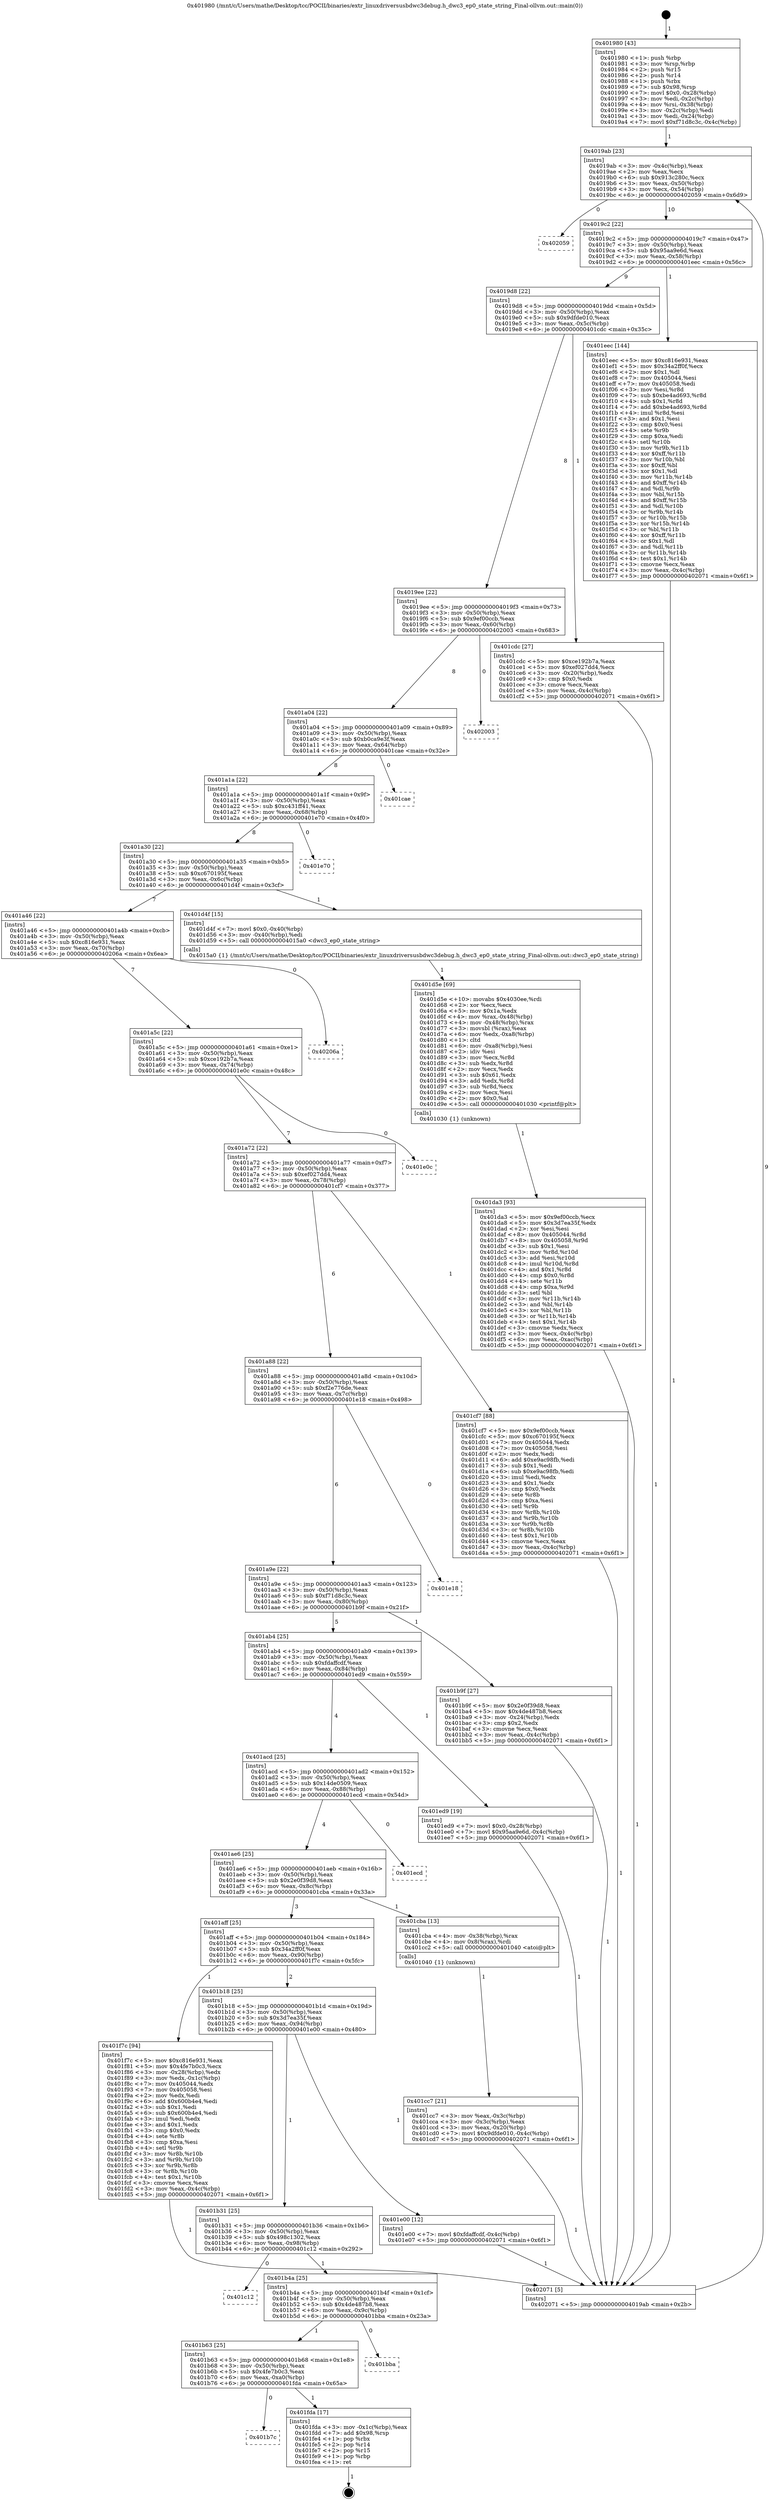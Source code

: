 digraph "0x401980" {
  label = "0x401980 (/mnt/c/Users/mathe/Desktop/tcc/POCII/binaries/extr_linuxdriversusbdwc3debug.h_dwc3_ep0_state_string_Final-ollvm.out::main(0))"
  labelloc = "t"
  node[shape=record]

  Entry [label="",width=0.3,height=0.3,shape=circle,fillcolor=black,style=filled]
  "0x4019ab" [label="{
     0x4019ab [23]\l
     | [instrs]\l
     &nbsp;&nbsp;0x4019ab \<+3\>: mov -0x4c(%rbp),%eax\l
     &nbsp;&nbsp;0x4019ae \<+2\>: mov %eax,%ecx\l
     &nbsp;&nbsp;0x4019b0 \<+6\>: sub $0x913c280c,%ecx\l
     &nbsp;&nbsp;0x4019b6 \<+3\>: mov %eax,-0x50(%rbp)\l
     &nbsp;&nbsp;0x4019b9 \<+3\>: mov %ecx,-0x54(%rbp)\l
     &nbsp;&nbsp;0x4019bc \<+6\>: je 0000000000402059 \<main+0x6d9\>\l
  }"]
  "0x402059" [label="{
     0x402059\l
  }", style=dashed]
  "0x4019c2" [label="{
     0x4019c2 [22]\l
     | [instrs]\l
     &nbsp;&nbsp;0x4019c2 \<+5\>: jmp 00000000004019c7 \<main+0x47\>\l
     &nbsp;&nbsp;0x4019c7 \<+3\>: mov -0x50(%rbp),%eax\l
     &nbsp;&nbsp;0x4019ca \<+5\>: sub $0x95aa9e6d,%eax\l
     &nbsp;&nbsp;0x4019cf \<+3\>: mov %eax,-0x58(%rbp)\l
     &nbsp;&nbsp;0x4019d2 \<+6\>: je 0000000000401eec \<main+0x56c\>\l
  }"]
  Exit [label="",width=0.3,height=0.3,shape=circle,fillcolor=black,style=filled,peripheries=2]
  "0x401eec" [label="{
     0x401eec [144]\l
     | [instrs]\l
     &nbsp;&nbsp;0x401eec \<+5\>: mov $0xc816e931,%eax\l
     &nbsp;&nbsp;0x401ef1 \<+5\>: mov $0x34a2ff0f,%ecx\l
     &nbsp;&nbsp;0x401ef6 \<+2\>: mov $0x1,%dl\l
     &nbsp;&nbsp;0x401ef8 \<+7\>: mov 0x405044,%esi\l
     &nbsp;&nbsp;0x401eff \<+7\>: mov 0x405058,%edi\l
     &nbsp;&nbsp;0x401f06 \<+3\>: mov %esi,%r8d\l
     &nbsp;&nbsp;0x401f09 \<+7\>: sub $0xbe4ad693,%r8d\l
     &nbsp;&nbsp;0x401f10 \<+4\>: sub $0x1,%r8d\l
     &nbsp;&nbsp;0x401f14 \<+7\>: add $0xbe4ad693,%r8d\l
     &nbsp;&nbsp;0x401f1b \<+4\>: imul %r8d,%esi\l
     &nbsp;&nbsp;0x401f1f \<+3\>: and $0x1,%esi\l
     &nbsp;&nbsp;0x401f22 \<+3\>: cmp $0x0,%esi\l
     &nbsp;&nbsp;0x401f25 \<+4\>: sete %r9b\l
     &nbsp;&nbsp;0x401f29 \<+3\>: cmp $0xa,%edi\l
     &nbsp;&nbsp;0x401f2c \<+4\>: setl %r10b\l
     &nbsp;&nbsp;0x401f30 \<+3\>: mov %r9b,%r11b\l
     &nbsp;&nbsp;0x401f33 \<+4\>: xor $0xff,%r11b\l
     &nbsp;&nbsp;0x401f37 \<+3\>: mov %r10b,%bl\l
     &nbsp;&nbsp;0x401f3a \<+3\>: xor $0xff,%bl\l
     &nbsp;&nbsp;0x401f3d \<+3\>: xor $0x1,%dl\l
     &nbsp;&nbsp;0x401f40 \<+3\>: mov %r11b,%r14b\l
     &nbsp;&nbsp;0x401f43 \<+4\>: and $0xff,%r14b\l
     &nbsp;&nbsp;0x401f47 \<+3\>: and %dl,%r9b\l
     &nbsp;&nbsp;0x401f4a \<+3\>: mov %bl,%r15b\l
     &nbsp;&nbsp;0x401f4d \<+4\>: and $0xff,%r15b\l
     &nbsp;&nbsp;0x401f51 \<+3\>: and %dl,%r10b\l
     &nbsp;&nbsp;0x401f54 \<+3\>: or %r9b,%r14b\l
     &nbsp;&nbsp;0x401f57 \<+3\>: or %r10b,%r15b\l
     &nbsp;&nbsp;0x401f5a \<+3\>: xor %r15b,%r14b\l
     &nbsp;&nbsp;0x401f5d \<+3\>: or %bl,%r11b\l
     &nbsp;&nbsp;0x401f60 \<+4\>: xor $0xff,%r11b\l
     &nbsp;&nbsp;0x401f64 \<+3\>: or $0x1,%dl\l
     &nbsp;&nbsp;0x401f67 \<+3\>: and %dl,%r11b\l
     &nbsp;&nbsp;0x401f6a \<+3\>: or %r11b,%r14b\l
     &nbsp;&nbsp;0x401f6d \<+4\>: test $0x1,%r14b\l
     &nbsp;&nbsp;0x401f71 \<+3\>: cmovne %ecx,%eax\l
     &nbsp;&nbsp;0x401f74 \<+3\>: mov %eax,-0x4c(%rbp)\l
     &nbsp;&nbsp;0x401f77 \<+5\>: jmp 0000000000402071 \<main+0x6f1\>\l
  }"]
  "0x4019d8" [label="{
     0x4019d8 [22]\l
     | [instrs]\l
     &nbsp;&nbsp;0x4019d8 \<+5\>: jmp 00000000004019dd \<main+0x5d\>\l
     &nbsp;&nbsp;0x4019dd \<+3\>: mov -0x50(%rbp),%eax\l
     &nbsp;&nbsp;0x4019e0 \<+5\>: sub $0x9dfde010,%eax\l
     &nbsp;&nbsp;0x4019e5 \<+3\>: mov %eax,-0x5c(%rbp)\l
     &nbsp;&nbsp;0x4019e8 \<+6\>: je 0000000000401cdc \<main+0x35c\>\l
  }"]
  "0x401b7c" [label="{
     0x401b7c\l
  }", style=dashed]
  "0x401cdc" [label="{
     0x401cdc [27]\l
     | [instrs]\l
     &nbsp;&nbsp;0x401cdc \<+5\>: mov $0xce192b7a,%eax\l
     &nbsp;&nbsp;0x401ce1 \<+5\>: mov $0xef027dd4,%ecx\l
     &nbsp;&nbsp;0x401ce6 \<+3\>: mov -0x20(%rbp),%edx\l
     &nbsp;&nbsp;0x401ce9 \<+3\>: cmp $0x0,%edx\l
     &nbsp;&nbsp;0x401cec \<+3\>: cmove %ecx,%eax\l
     &nbsp;&nbsp;0x401cef \<+3\>: mov %eax,-0x4c(%rbp)\l
     &nbsp;&nbsp;0x401cf2 \<+5\>: jmp 0000000000402071 \<main+0x6f1\>\l
  }"]
  "0x4019ee" [label="{
     0x4019ee [22]\l
     | [instrs]\l
     &nbsp;&nbsp;0x4019ee \<+5\>: jmp 00000000004019f3 \<main+0x73\>\l
     &nbsp;&nbsp;0x4019f3 \<+3\>: mov -0x50(%rbp),%eax\l
     &nbsp;&nbsp;0x4019f6 \<+5\>: sub $0x9ef00ccb,%eax\l
     &nbsp;&nbsp;0x4019fb \<+3\>: mov %eax,-0x60(%rbp)\l
     &nbsp;&nbsp;0x4019fe \<+6\>: je 0000000000402003 \<main+0x683\>\l
  }"]
  "0x401fda" [label="{
     0x401fda [17]\l
     | [instrs]\l
     &nbsp;&nbsp;0x401fda \<+3\>: mov -0x1c(%rbp),%eax\l
     &nbsp;&nbsp;0x401fdd \<+7\>: add $0x98,%rsp\l
     &nbsp;&nbsp;0x401fe4 \<+1\>: pop %rbx\l
     &nbsp;&nbsp;0x401fe5 \<+2\>: pop %r14\l
     &nbsp;&nbsp;0x401fe7 \<+2\>: pop %r15\l
     &nbsp;&nbsp;0x401fe9 \<+1\>: pop %rbp\l
     &nbsp;&nbsp;0x401fea \<+1\>: ret\l
  }"]
  "0x402003" [label="{
     0x402003\l
  }", style=dashed]
  "0x401a04" [label="{
     0x401a04 [22]\l
     | [instrs]\l
     &nbsp;&nbsp;0x401a04 \<+5\>: jmp 0000000000401a09 \<main+0x89\>\l
     &nbsp;&nbsp;0x401a09 \<+3\>: mov -0x50(%rbp),%eax\l
     &nbsp;&nbsp;0x401a0c \<+5\>: sub $0xb0ca9e3f,%eax\l
     &nbsp;&nbsp;0x401a11 \<+3\>: mov %eax,-0x64(%rbp)\l
     &nbsp;&nbsp;0x401a14 \<+6\>: je 0000000000401cae \<main+0x32e\>\l
  }"]
  "0x401b63" [label="{
     0x401b63 [25]\l
     | [instrs]\l
     &nbsp;&nbsp;0x401b63 \<+5\>: jmp 0000000000401b68 \<main+0x1e8\>\l
     &nbsp;&nbsp;0x401b68 \<+3\>: mov -0x50(%rbp),%eax\l
     &nbsp;&nbsp;0x401b6b \<+5\>: sub $0x4fe7b0c3,%eax\l
     &nbsp;&nbsp;0x401b70 \<+6\>: mov %eax,-0xa0(%rbp)\l
     &nbsp;&nbsp;0x401b76 \<+6\>: je 0000000000401fda \<main+0x65a\>\l
  }"]
  "0x401cae" [label="{
     0x401cae\l
  }", style=dashed]
  "0x401a1a" [label="{
     0x401a1a [22]\l
     | [instrs]\l
     &nbsp;&nbsp;0x401a1a \<+5\>: jmp 0000000000401a1f \<main+0x9f\>\l
     &nbsp;&nbsp;0x401a1f \<+3\>: mov -0x50(%rbp),%eax\l
     &nbsp;&nbsp;0x401a22 \<+5\>: sub $0xc431ff41,%eax\l
     &nbsp;&nbsp;0x401a27 \<+3\>: mov %eax,-0x68(%rbp)\l
     &nbsp;&nbsp;0x401a2a \<+6\>: je 0000000000401e70 \<main+0x4f0\>\l
  }"]
  "0x401bba" [label="{
     0x401bba\l
  }", style=dashed]
  "0x401e70" [label="{
     0x401e70\l
  }", style=dashed]
  "0x401a30" [label="{
     0x401a30 [22]\l
     | [instrs]\l
     &nbsp;&nbsp;0x401a30 \<+5\>: jmp 0000000000401a35 \<main+0xb5\>\l
     &nbsp;&nbsp;0x401a35 \<+3\>: mov -0x50(%rbp),%eax\l
     &nbsp;&nbsp;0x401a38 \<+5\>: sub $0xc670195f,%eax\l
     &nbsp;&nbsp;0x401a3d \<+3\>: mov %eax,-0x6c(%rbp)\l
     &nbsp;&nbsp;0x401a40 \<+6\>: je 0000000000401d4f \<main+0x3cf\>\l
  }"]
  "0x401b4a" [label="{
     0x401b4a [25]\l
     | [instrs]\l
     &nbsp;&nbsp;0x401b4a \<+5\>: jmp 0000000000401b4f \<main+0x1cf\>\l
     &nbsp;&nbsp;0x401b4f \<+3\>: mov -0x50(%rbp),%eax\l
     &nbsp;&nbsp;0x401b52 \<+5\>: sub $0x4de487b8,%eax\l
     &nbsp;&nbsp;0x401b57 \<+6\>: mov %eax,-0x9c(%rbp)\l
     &nbsp;&nbsp;0x401b5d \<+6\>: je 0000000000401bba \<main+0x23a\>\l
  }"]
  "0x401d4f" [label="{
     0x401d4f [15]\l
     | [instrs]\l
     &nbsp;&nbsp;0x401d4f \<+7\>: movl $0x0,-0x40(%rbp)\l
     &nbsp;&nbsp;0x401d56 \<+3\>: mov -0x40(%rbp),%edi\l
     &nbsp;&nbsp;0x401d59 \<+5\>: call 00000000004015a0 \<dwc3_ep0_state_string\>\l
     | [calls]\l
     &nbsp;&nbsp;0x4015a0 \{1\} (/mnt/c/Users/mathe/Desktop/tcc/POCII/binaries/extr_linuxdriversusbdwc3debug.h_dwc3_ep0_state_string_Final-ollvm.out::dwc3_ep0_state_string)\l
  }"]
  "0x401a46" [label="{
     0x401a46 [22]\l
     | [instrs]\l
     &nbsp;&nbsp;0x401a46 \<+5\>: jmp 0000000000401a4b \<main+0xcb\>\l
     &nbsp;&nbsp;0x401a4b \<+3\>: mov -0x50(%rbp),%eax\l
     &nbsp;&nbsp;0x401a4e \<+5\>: sub $0xc816e931,%eax\l
     &nbsp;&nbsp;0x401a53 \<+3\>: mov %eax,-0x70(%rbp)\l
     &nbsp;&nbsp;0x401a56 \<+6\>: je 000000000040206a \<main+0x6ea\>\l
  }"]
  "0x401c12" [label="{
     0x401c12\l
  }", style=dashed]
  "0x40206a" [label="{
     0x40206a\l
  }", style=dashed]
  "0x401a5c" [label="{
     0x401a5c [22]\l
     | [instrs]\l
     &nbsp;&nbsp;0x401a5c \<+5\>: jmp 0000000000401a61 \<main+0xe1\>\l
     &nbsp;&nbsp;0x401a61 \<+3\>: mov -0x50(%rbp),%eax\l
     &nbsp;&nbsp;0x401a64 \<+5\>: sub $0xce192b7a,%eax\l
     &nbsp;&nbsp;0x401a69 \<+3\>: mov %eax,-0x74(%rbp)\l
     &nbsp;&nbsp;0x401a6c \<+6\>: je 0000000000401e0c \<main+0x48c\>\l
  }"]
  "0x401b31" [label="{
     0x401b31 [25]\l
     | [instrs]\l
     &nbsp;&nbsp;0x401b31 \<+5\>: jmp 0000000000401b36 \<main+0x1b6\>\l
     &nbsp;&nbsp;0x401b36 \<+3\>: mov -0x50(%rbp),%eax\l
     &nbsp;&nbsp;0x401b39 \<+5\>: sub $0x498c1302,%eax\l
     &nbsp;&nbsp;0x401b3e \<+6\>: mov %eax,-0x98(%rbp)\l
     &nbsp;&nbsp;0x401b44 \<+6\>: je 0000000000401c12 \<main+0x292\>\l
  }"]
  "0x401e0c" [label="{
     0x401e0c\l
  }", style=dashed]
  "0x401a72" [label="{
     0x401a72 [22]\l
     | [instrs]\l
     &nbsp;&nbsp;0x401a72 \<+5\>: jmp 0000000000401a77 \<main+0xf7\>\l
     &nbsp;&nbsp;0x401a77 \<+3\>: mov -0x50(%rbp),%eax\l
     &nbsp;&nbsp;0x401a7a \<+5\>: sub $0xef027dd4,%eax\l
     &nbsp;&nbsp;0x401a7f \<+3\>: mov %eax,-0x78(%rbp)\l
     &nbsp;&nbsp;0x401a82 \<+6\>: je 0000000000401cf7 \<main+0x377\>\l
  }"]
  "0x401e00" [label="{
     0x401e00 [12]\l
     | [instrs]\l
     &nbsp;&nbsp;0x401e00 \<+7\>: movl $0xfdaffcdf,-0x4c(%rbp)\l
     &nbsp;&nbsp;0x401e07 \<+5\>: jmp 0000000000402071 \<main+0x6f1\>\l
  }"]
  "0x401cf7" [label="{
     0x401cf7 [88]\l
     | [instrs]\l
     &nbsp;&nbsp;0x401cf7 \<+5\>: mov $0x9ef00ccb,%eax\l
     &nbsp;&nbsp;0x401cfc \<+5\>: mov $0xc670195f,%ecx\l
     &nbsp;&nbsp;0x401d01 \<+7\>: mov 0x405044,%edx\l
     &nbsp;&nbsp;0x401d08 \<+7\>: mov 0x405058,%esi\l
     &nbsp;&nbsp;0x401d0f \<+2\>: mov %edx,%edi\l
     &nbsp;&nbsp;0x401d11 \<+6\>: add $0xe9ac98fb,%edi\l
     &nbsp;&nbsp;0x401d17 \<+3\>: sub $0x1,%edi\l
     &nbsp;&nbsp;0x401d1a \<+6\>: sub $0xe9ac98fb,%edi\l
     &nbsp;&nbsp;0x401d20 \<+3\>: imul %edi,%edx\l
     &nbsp;&nbsp;0x401d23 \<+3\>: and $0x1,%edx\l
     &nbsp;&nbsp;0x401d26 \<+3\>: cmp $0x0,%edx\l
     &nbsp;&nbsp;0x401d29 \<+4\>: sete %r8b\l
     &nbsp;&nbsp;0x401d2d \<+3\>: cmp $0xa,%esi\l
     &nbsp;&nbsp;0x401d30 \<+4\>: setl %r9b\l
     &nbsp;&nbsp;0x401d34 \<+3\>: mov %r8b,%r10b\l
     &nbsp;&nbsp;0x401d37 \<+3\>: and %r9b,%r10b\l
     &nbsp;&nbsp;0x401d3a \<+3\>: xor %r9b,%r8b\l
     &nbsp;&nbsp;0x401d3d \<+3\>: or %r8b,%r10b\l
     &nbsp;&nbsp;0x401d40 \<+4\>: test $0x1,%r10b\l
     &nbsp;&nbsp;0x401d44 \<+3\>: cmovne %ecx,%eax\l
     &nbsp;&nbsp;0x401d47 \<+3\>: mov %eax,-0x4c(%rbp)\l
     &nbsp;&nbsp;0x401d4a \<+5\>: jmp 0000000000402071 \<main+0x6f1\>\l
  }"]
  "0x401a88" [label="{
     0x401a88 [22]\l
     | [instrs]\l
     &nbsp;&nbsp;0x401a88 \<+5\>: jmp 0000000000401a8d \<main+0x10d\>\l
     &nbsp;&nbsp;0x401a8d \<+3\>: mov -0x50(%rbp),%eax\l
     &nbsp;&nbsp;0x401a90 \<+5\>: sub $0xf2e776de,%eax\l
     &nbsp;&nbsp;0x401a95 \<+3\>: mov %eax,-0x7c(%rbp)\l
     &nbsp;&nbsp;0x401a98 \<+6\>: je 0000000000401e18 \<main+0x498\>\l
  }"]
  "0x401b18" [label="{
     0x401b18 [25]\l
     | [instrs]\l
     &nbsp;&nbsp;0x401b18 \<+5\>: jmp 0000000000401b1d \<main+0x19d\>\l
     &nbsp;&nbsp;0x401b1d \<+3\>: mov -0x50(%rbp),%eax\l
     &nbsp;&nbsp;0x401b20 \<+5\>: sub $0x3d7ea35f,%eax\l
     &nbsp;&nbsp;0x401b25 \<+6\>: mov %eax,-0x94(%rbp)\l
     &nbsp;&nbsp;0x401b2b \<+6\>: je 0000000000401e00 \<main+0x480\>\l
  }"]
  "0x401e18" [label="{
     0x401e18\l
  }", style=dashed]
  "0x401a9e" [label="{
     0x401a9e [22]\l
     | [instrs]\l
     &nbsp;&nbsp;0x401a9e \<+5\>: jmp 0000000000401aa3 \<main+0x123\>\l
     &nbsp;&nbsp;0x401aa3 \<+3\>: mov -0x50(%rbp),%eax\l
     &nbsp;&nbsp;0x401aa6 \<+5\>: sub $0xf71d8c3c,%eax\l
     &nbsp;&nbsp;0x401aab \<+3\>: mov %eax,-0x80(%rbp)\l
     &nbsp;&nbsp;0x401aae \<+6\>: je 0000000000401b9f \<main+0x21f\>\l
  }"]
  "0x401f7c" [label="{
     0x401f7c [94]\l
     | [instrs]\l
     &nbsp;&nbsp;0x401f7c \<+5\>: mov $0xc816e931,%eax\l
     &nbsp;&nbsp;0x401f81 \<+5\>: mov $0x4fe7b0c3,%ecx\l
     &nbsp;&nbsp;0x401f86 \<+3\>: mov -0x28(%rbp),%edx\l
     &nbsp;&nbsp;0x401f89 \<+3\>: mov %edx,-0x1c(%rbp)\l
     &nbsp;&nbsp;0x401f8c \<+7\>: mov 0x405044,%edx\l
     &nbsp;&nbsp;0x401f93 \<+7\>: mov 0x405058,%esi\l
     &nbsp;&nbsp;0x401f9a \<+2\>: mov %edx,%edi\l
     &nbsp;&nbsp;0x401f9c \<+6\>: add $0x600b4e4,%edi\l
     &nbsp;&nbsp;0x401fa2 \<+3\>: sub $0x1,%edi\l
     &nbsp;&nbsp;0x401fa5 \<+6\>: sub $0x600b4e4,%edi\l
     &nbsp;&nbsp;0x401fab \<+3\>: imul %edi,%edx\l
     &nbsp;&nbsp;0x401fae \<+3\>: and $0x1,%edx\l
     &nbsp;&nbsp;0x401fb1 \<+3\>: cmp $0x0,%edx\l
     &nbsp;&nbsp;0x401fb4 \<+4\>: sete %r8b\l
     &nbsp;&nbsp;0x401fb8 \<+3\>: cmp $0xa,%esi\l
     &nbsp;&nbsp;0x401fbb \<+4\>: setl %r9b\l
     &nbsp;&nbsp;0x401fbf \<+3\>: mov %r8b,%r10b\l
     &nbsp;&nbsp;0x401fc2 \<+3\>: and %r9b,%r10b\l
     &nbsp;&nbsp;0x401fc5 \<+3\>: xor %r9b,%r8b\l
     &nbsp;&nbsp;0x401fc8 \<+3\>: or %r8b,%r10b\l
     &nbsp;&nbsp;0x401fcb \<+4\>: test $0x1,%r10b\l
     &nbsp;&nbsp;0x401fcf \<+3\>: cmovne %ecx,%eax\l
     &nbsp;&nbsp;0x401fd2 \<+3\>: mov %eax,-0x4c(%rbp)\l
     &nbsp;&nbsp;0x401fd5 \<+5\>: jmp 0000000000402071 \<main+0x6f1\>\l
  }"]
  "0x401b9f" [label="{
     0x401b9f [27]\l
     | [instrs]\l
     &nbsp;&nbsp;0x401b9f \<+5\>: mov $0x2e0f39d8,%eax\l
     &nbsp;&nbsp;0x401ba4 \<+5\>: mov $0x4de487b8,%ecx\l
     &nbsp;&nbsp;0x401ba9 \<+3\>: mov -0x24(%rbp),%edx\l
     &nbsp;&nbsp;0x401bac \<+3\>: cmp $0x2,%edx\l
     &nbsp;&nbsp;0x401baf \<+3\>: cmovne %ecx,%eax\l
     &nbsp;&nbsp;0x401bb2 \<+3\>: mov %eax,-0x4c(%rbp)\l
     &nbsp;&nbsp;0x401bb5 \<+5\>: jmp 0000000000402071 \<main+0x6f1\>\l
  }"]
  "0x401ab4" [label="{
     0x401ab4 [25]\l
     | [instrs]\l
     &nbsp;&nbsp;0x401ab4 \<+5\>: jmp 0000000000401ab9 \<main+0x139\>\l
     &nbsp;&nbsp;0x401ab9 \<+3\>: mov -0x50(%rbp),%eax\l
     &nbsp;&nbsp;0x401abc \<+5\>: sub $0xfdaffcdf,%eax\l
     &nbsp;&nbsp;0x401ac1 \<+6\>: mov %eax,-0x84(%rbp)\l
     &nbsp;&nbsp;0x401ac7 \<+6\>: je 0000000000401ed9 \<main+0x559\>\l
  }"]
  "0x402071" [label="{
     0x402071 [5]\l
     | [instrs]\l
     &nbsp;&nbsp;0x402071 \<+5\>: jmp 00000000004019ab \<main+0x2b\>\l
  }"]
  "0x401980" [label="{
     0x401980 [43]\l
     | [instrs]\l
     &nbsp;&nbsp;0x401980 \<+1\>: push %rbp\l
     &nbsp;&nbsp;0x401981 \<+3\>: mov %rsp,%rbp\l
     &nbsp;&nbsp;0x401984 \<+2\>: push %r15\l
     &nbsp;&nbsp;0x401986 \<+2\>: push %r14\l
     &nbsp;&nbsp;0x401988 \<+1\>: push %rbx\l
     &nbsp;&nbsp;0x401989 \<+7\>: sub $0x98,%rsp\l
     &nbsp;&nbsp;0x401990 \<+7\>: movl $0x0,-0x28(%rbp)\l
     &nbsp;&nbsp;0x401997 \<+3\>: mov %edi,-0x2c(%rbp)\l
     &nbsp;&nbsp;0x40199a \<+4\>: mov %rsi,-0x38(%rbp)\l
     &nbsp;&nbsp;0x40199e \<+3\>: mov -0x2c(%rbp),%edi\l
     &nbsp;&nbsp;0x4019a1 \<+3\>: mov %edi,-0x24(%rbp)\l
     &nbsp;&nbsp;0x4019a4 \<+7\>: movl $0xf71d8c3c,-0x4c(%rbp)\l
  }"]
  "0x401da3" [label="{
     0x401da3 [93]\l
     | [instrs]\l
     &nbsp;&nbsp;0x401da3 \<+5\>: mov $0x9ef00ccb,%ecx\l
     &nbsp;&nbsp;0x401da8 \<+5\>: mov $0x3d7ea35f,%edx\l
     &nbsp;&nbsp;0x401dad \<+2\>: xor %esi,%esi\l
     &nbsp;&nbsp;0x401daf \<+8\>: mov 0x405044,%r8d\l
     &nbsp;&nbsp;0x401db7 \<+8\>: mov 0x405058,%r9d\l
     &nbsp;&nbsp;0x401dbf \<+3\>: sub $0x1,%esi\l
     &nbsp;&nbsp;0x401dc2 \<+3\>: mov %r8d,%r10d\l
     &nbsp;&nbsp;0x401dc5 \<+3\>: add %esi,%r10d\l
     &nbsp;&nbsp;0x401dc8 \<+4\>: imul %r10d,%r8d\l
     &nbsp;&nbsp;0x401dcc \<+4\>: and $0x1,%r8d\l
     &nbsp;&nbsp;0x401dd0 \<+4\>: cmp $0x0,%r8d\l
     &nbsp;&nbsp;0x401dd4 \<+4\>: sete %r11b\l
     &nbsp;&nbsp;0x401dd8 \<+4\>: cmp $0xa,%r9d\l
     &nbsp;&nbsp;0x401ddc \<+3\>: setl %bl\l
     &nbsp;&nbsp;0x401ddf \<+3\>: mov %r11b,%r14b\l
     &nbsp;&nbsp;0x401de2 \<+3\>: and %bl,%r14b\l
     &nbsp;&nbsp;0x401de5 \<+3\>: xor %bl,%r11b\l
     &nbsp;&nbsp;0x401de8 \<+3\>: or %r11b,%r14b\l
     &nbsp;&nbsp;0x401deb \<+4\>: test $0x1,%r14b\l
     &nbsp;&nbsp;0x401def \<+3\>: cmovne %edx,%ecx\l
     &nbsp;&nbsp;0x401df2 \<+3\>: mov %ecx,-0x4c(%rbp)\l
     &nbsp;&nbsp;0x401df5 \<+6\>: mov %eax,-0xac(%rbp)\l
     &nbsp;&nbsp;0x401dfb \<+5\>: jmp 0000000000402071 \<main+0x6f1\>\l
  }"]
  "0x401ed9" [label="{
     0x401ed9 [19]\l
     | [instrs]\l
     &nbsp;&nbsp;0x401ed9 \<+7\>: movl $0x0,-0x28(%rbp)\l
     &nbsp;&nbsp;0x401ee0 \<+7\>: movl $0x95aa9e6d,-0x4c(%rbp)\l
     &nbsp;&nbsp;0x401ee7 \<+5\>: jmp 0000000000402071 \<main+0x6f1\>\l
  }"]
  "0x401acd" [label="{
     0x401acd [25]\l
     | [instrs]\l
     &nbsp;&nbsp;0x401acd \<+5\>: jmp 0000000000401ad2 \<main+0x152\>\l
     &nbsp;&nbsp;0x401ad2 \<+3\>: mov -0x50(%rbp),%eax\l
     &nbsp;&nbsp;0x401ad5 \<+5\>: sub $0x14de0509,%eax\l
     &nbsp;&nbsp;0x401ada \<+6\>: mov %eax,-0x88(%rbp)\l
     &nbsp;&nbsp;0x401ae0 \<+6\>: je 0000000000401ecd \<main+0x54d\>\l
  }"]
  "0x401d5e" [label="{
     0x401d5e [69]\l
     | [instrs]\l
     &nbsp;&nbsp;0x401d5e \<+10\>: movabs $0x4030ee,%rdi\l
     &nbsp;&nbsp;0x401d68 \<+2\>: xor %ecx,%ecx\l
     &nbsp;&nbsp;0x401d6a \<+5\>: mov $0x1a,%edx\l
     &nbsp;&nbsp;0x401d6f \<+4\>: mov %rax,-0x48(%rbp)\l
     &nbsp;&nbsp;0x401d73 \<+4\>: mov -0x48(%rbp),%rax\l
     &nbsp;&nbsp;0x401d77 \<+3\>: movsbl (%rax),%eax\l
     &nbsp;&nbsp;0x401d7a \<+6\>: mov %edx,-0xa8(%rbp)\l
     &nbsp;&nbsp;0x401d80 \<+1\>: cltd\l
     &nbsp;&nbsp;0x401d81 \<+6\>: mov -0xa8(%rbp),%esi\l
     &nbsp;&nbsp;0x401d87 \<+2\>: idiv %esi\l
     &nbsp;&nbsp;0x401d89 \<+3\>: mov %ecx,%r8d\l
     &nbsp;&nbsp;0x401d8c \<+3\>: sub %edx,%r8d\l
     &nbsp;&nbsp;0x401d8f \<+2\>: mov %ecx,%edx\l
     &nbsp;&nbsp;0x401d91 \<+3\>: sub $0x61,%edx\l
     &nbsp;&nbsp;0x401d94 \<+3\>: add %edx,%r8d\l
     &nbsp;&nbsp;0x401d97 \<+3\>: sub %r8d,%ecx\l
     &nbsp;&nbsp;0x401d9a \<+2\>: mov %ecx,%esi\l
     &nbsp;&nbsp;0x401d9c \<+2\>: mov $0x0,%al\l
     &nbsp;&nbsp;0x401d9e \<+5\>: call 0000000000401030 \<printf@plt\>\l
     | [calls]\l
     &nbsp;&nbsp;0x401030 \{1\} (unknown)\l
  }"]
  "0x401ecd" [label="{
     0x401ecd\l
  }", style=dashed]
  "0x401ae6" [label="{
     0x401ae6 [25]\l
     | [instrs]\l
     &nbsp;&nbsp;0x401ae6 \<+5\>: jmp 0000000000401aeb \<main+0x16b\>\l
     &nbsp;&nbsp;0x401aeb \<+3\>: mov -0x50(%rbp),%eax\l
     &nbsp;&nbsp;0x401aee \<+5\>: sub $0x2e0f39d8,%eax\l
     &nbsp;&nbsp;0x401af3 \<+6\>: mov %eax,-0x8c(%rbp)\l
     &nbsp;&nbsp;0x401af9 \<+6\>: je 0000000000401cba \<main+0x33a\>\l
  }"]
  "0x401cc7" [label="{
     0x401cc7 [21]\l
     | [instrs]\l
     &nbsp;&nbsp;0x401cc7 \<+3\>: mov %eax,-0x3c(%rbp)\l
     &nbsp;&nbsp;0x401cca \<+3\>: mov -0x3c(%rbp),%eax\l
     &nbsp;&nbsp;0x401ccd \<+3\>: mov %eax,-0x20(%rbp)\l
     &nbsp;&nbsp;0x401cd0 \<+7\>: movl $0x9dfde010,-0x4c(%rbp)\l
     &nbsp;&nbsp;0x401cd7 \<+5\>: jmp 0000000000402071 \<main+0x6f1\>\l
  }"]
  "0x401cba" [label="{
     0x401cba [13]\l
     | [instrs]\l
     &nbsp;&nbsp;0x401cba \<+4\>: mov -0x38(%rbp),%rax\l
     &nbsp;&nbsp;0x401cbe \<+4\>: mov 0x8(%rax),%rdi\l
     &nbsp;&nbsp;0x401cc2 \<+5\>: call 0000000000401040 \<atoi@plt\>\l
     | [calls]\l
     &nbsp;&nbsp;0x401040 \{1\} (unknown)\l
  }"]
  "0x401aff" [label="{
     0x401aff [25]\l
     | [instrs]\l
     &nbsp;&nbsp;0x401aff \<+5\>: jmp 0000000000401b04 \<main+0x184\>\l
     &nbsp;&nbsp;0x401b04 \<+3\>: mov -0x50(%rbp),%eax\l
     &nbsp;&nbsp;0x401b07 \<+5\>: sub $0x34a2ff0f,%eax\l
     &nbsp;&nbsp;0x401b0c \<+6\>: mov %eax,-0x90(%rbp)\l
     &nbsp;&nbsp;0x401b12 \<+6\>: je 0000000000401f7c \<main+0x5fc\>\l
  }"]
  Entry -> "0x401980" [label=" 1"]
  "0x4019ab" -> "0x402059" [label=" 0"]
  "0x4019ab" -> "0x4019c2" [label=" 10"]
  "0x401fda" -> Exit [label=" 1"]
  "0x4019c2" -> "0x401eec" [label=" 1"]
  "0x4019c2" -> "0x4019d8" [label=" 9"]
  "0x401b63" -> "0x401b7c" [label=" 0"]
  "0x4019d8" -> "0x401cdc" [label=" 1"]
  "0x4019d8" -> "0x4019ee" [label=" 8"]
  "0x401b63" -> "0x401fda" [label=" 1"]
  "0x4019ee" -> "0x402003" [label=" 0"]
  "0x4019ee" -> "0x401a04" [label=" 8"]
  "0x401b4a" -> "0x401b63" [label=" 1"]
  "0x401a04" -> "0x401cae" [label=" 0"]
  "0x401a04" -> "0x401a1a" [label=" 8"]
  "0x401b4a" -> "0x401bba" [label=" 0"]
  "0x401a1a" -> "0x401e70" [label=" 0"]
  "0x401a1a" -> "0x401a30" [label=" 8"]
  "0x401b31" -> "0x401b4a" [label=" 1"]
  "0x401a30" -> "0x401d4f" [label=" 1"]
  "0x401a30" -> "0x401a46" [label=" 7"]
  "0x401b31" -> "0x401c12" [label=" 0"]
  "0x401a46" -> "0x40206a" [label=" 0"]
  "0x401a46" -> "0x401a5c" [label=" 7"]
  "0x401f7c" -> "0x402071" [label=" 1"]
  "0x401a5c" -> "0x401e0c" [label=" 0"]
  "0x401a5c" -> "0x401a72" [label=" 7"]
  "0x401eec" -> "0x402071" [label=" 1"]
  "0x401a72" -> "0x401cf7" [label=" 1"]
  "0x401a72" -> "0x401a88" [label=" 6"]
  "0x401ed9" -> "0x402071" [label=" 1"]
  "0x401a88" -> "0x401e18" [label=" 0"]
  "0x401a88" -> "0x401a9e" [label=" 6"]
  "0x401b18" -> "0x401b31" [label=" 1"]
  "0x401a9e" -> "0x401b9f" [label=" 1"]
  "0x401a9e" -> "0x401ab4" [label=" 5"]
  "0x401b9f" -> "0x402071" [label=" 1"]
  "0x401980" -> "0x4019ab" [label=" 1"]
  "0x402071" -> "0x4019ab" [label=" 9"]
  "0x401b18" -> "0x401e00" [label=" 1"]
  "0x401ab4" -> "0x401ed9" [label=" 1"]
  "0x401ab4" -> "0x401acd" [label=" 4"]
  "0x401aff" -> "0x401b18" [label=" 2"]
  "0x401acd" -> "0x401ecd" [label=" 0"]
  "0x401acd" -> "0x401ae6" [label=" 4"]
  "0x401aff" -> "0x401f7c" [label=" 1"]
  "0x401ae6" -> "0x401cba" [label=" 1"]
  "0x401ae6" -> "0x401aff" [label=" 3"]
  "0x401cba" -> "0x401cc7" [label=" 1"]
  "0x401cc7" -> "0x402071" [label=" 1"]
  "0x401cdc" -> "0x402071" [label=" 1"]
  "0x401cf7" -> "0x402071" [label=" 1"]
  "0x401d4f" -> "0x401d5e" [label=" 1"]
  "0x401d5e" -> "0x401da3" [label=" 1"]
  "0x401da3" -> "0x402071" [label=" 1"]
  "0x401e00" -> "0x402071" [label=" 1"]
}
